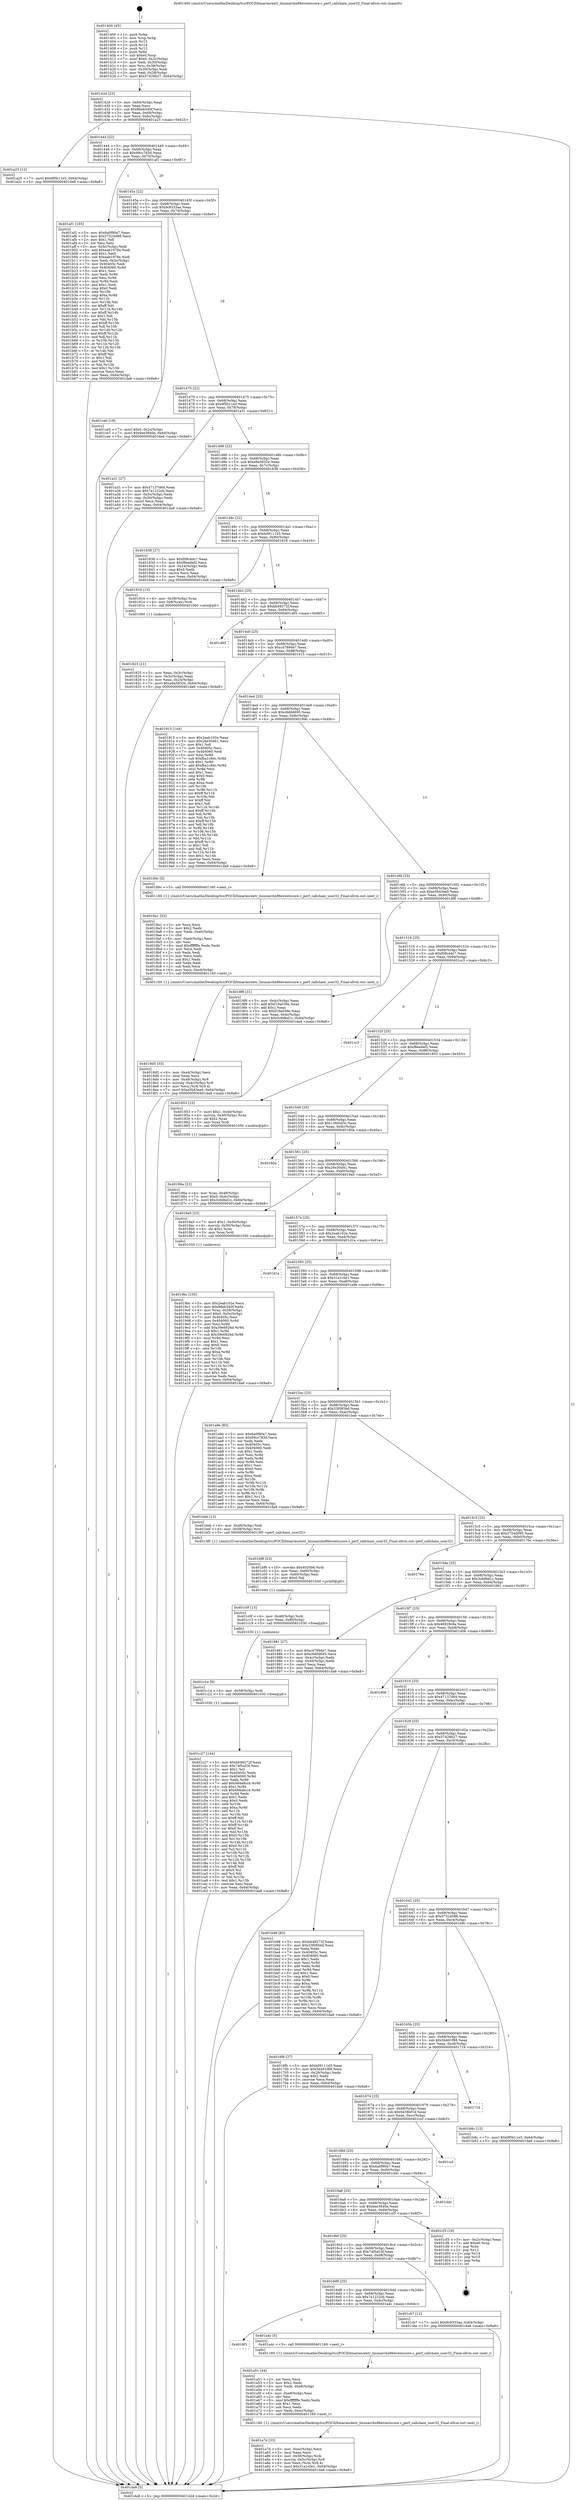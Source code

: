digraph "0x401400" {
  label = "0x401400 (/mnt/c/Users/mathe/Desktop/tcc/POCII/binaries/extr_linuxarchx86eventscore.c_perf_callchain_user32_Final-ollvm.out::main(0))"
  labelloc = "t"
  node[shape=record]

  Entry [label="",width=0.3,height=0.3,shape=circle,fillcolor=black,style=filled]
  "0x40142d" [label="{
     0x40142d [23]\l
     | [instrs]\l
     &nbsp;&nbsp;0x40142d \<+3\>: mov -0x64(%rbp),%eax\l
     &nbsp;&nbsp;0x401430 \<+2\>: mov %eax,%ecx\l
     &nbsp;&nbsp;0x401432 \<+6\>: sub $0x86eb540f,%ecx\l
     &nbsp;&nbsp;0x401438 \<+3\>: mov %eax,-0x68(%rbp)\l
     &nbsp;&nbsp;0x40143b \<+3\>: mov %ecx,-0x6c(%rbp)\l
     &nbsp;&nbsp;0x40143e \<+6\>: je 0000000000401a25 \<main+0x625\>\l
  }"]
  "0x401a25" [label="{
     0x401a25 [12]\l
     | [instrs]\l
     &nbsp;&nbsp;0x401a25 \<+7\>: movl $0x9f5b11e3,-0x64(%rbp)\l
     &nbsp;&nbsp;0x401a2c \<+5\>: jmp 0000000000401da8 \<main+0x9a8\>\l
  }"]
  "0x401444" [label="{
     0x401444 [22]\l
     | [instrs]\l
     &nbsp;&nbsp;0x401444 \<+5\>: jmp 0000000000401449 \<main+0x49\>\l
     &nbsp;&nbsp;0x401449 \<+3\>: mov -0x68(%rbp),%eax\l
     &nbsp;&nbsp;0x40144c \<+5\>: sub $0x99cc783d,%eax\l
     &nbsp;&nbsp;0x401451 \<+3\>: mov %eax,-0x70(%rbp)\l
     &nbsp;&nbsp;0x401454 \<+6\>: je 0000000000401af1 \<main+0x6f1\>\l
  }"]
  Exit [label="",width=0.3,height=0.3,shape=circle,fillcolor=black,style=filled,peripheries=2]
  "0x401af1" [label="{
     0x401af1 [155]\l
     | [instrs]\l
     &nbsp;&nbsp;0x401af1 \<+5\>: mov $0x6a0f90a7,%eax\l
     &nbsp;&nbsp;0x401af6 \<+5\>: mov $0x57524088,%ecx\l
     &nbsp;&nbsp;0x401afb \<+2\>: mov $0x1,%dl\l
     &nbsp;&nbsp;0x401afd \<+2\>: xor %esi,%esi\l
     &nbsp;&nbsp;0x401aff \<+3\>: mov -0x5c(%rbp),%edi\l
     &nbsp;&nbsp;0x401b02 \<+6\>: add $0xeab1978e,%edi\l
     &nbsp;&nbsp;0x401b08 \<+3\>: add $0x1,%edi\l
     &nbsp;&nbsp;0x401b0b \<+6\>: sub $0xeab1978e,%edi\l
     &nbsp;&nbsp;0x401b11 \<+3\>: mov %edi,-0x5c(%rbp)\l
     &nbsp;&nbsp;0x401b14 \<+7\>: mov 0x40405c,%edi\l
     &nbsp;&nbsp;0x401b1b \<+8\>: mov 0x404060,%r8d\l
     &nbsp;&nbsp;0x401b23 \<+3\>: sub $0x1,%esi\l
     &nbsp;&nbsp;0x401b26 \<+3\>: mov %edi,%r9d\l
     &nbsp;&nbsp;0x401b29 \<+3\>: add %esi,%r9d\l
     &nbsp;&nbsp;0x401b2c \<+4\>: imul %r9d,%edi\l
     &nbsp;&nbsp;0x401b30 \<+3\>: and $0x1,%edi\l
     &nbsp;&nbsp;0x401b33 \<+3\>: cmp $0x0,%edi\l
     &nbsp;&nbsp;0x401b36 \<+4\>: sete %r10b\l
     &nbsp;&nbsp;0x401b3a \<+4\>: cmp $0xa,%r8d\l
     &nbsp;&nbsp;0x401b3e \<+4\>: setl %r11b\l
     &nbsp;&nbsp;0x401b42 \<+3\>: mov %r10b,%bl\l
     &nbsp;&nbsp;0x401b45 \<+3\>: xor $0xff,%bl\l
     &nbsp;&nbsp;0x401b48 \<+3\>: mov %r11b,%r14b\l
     &nbsp;&nbsp;0x401b4b \<+4\>: xor $0xff,%r14b\l
     &nbsp;&nbsp;0x401b4f \<+3\>: xor $0x1,%dl\l
     &nbsp;&nbsp;0x401b52 \<+3\>: mov %bl,%r15b\l
     &nbsp;&nbsp;0x401b55 \<+4\>: and $0xff,%r15b\l
     &nbsp;&nbsp;0x401b59 \<+3\>: and %dl,%r10b\l
     &nbsp;&nbsp;0x401b5c \<+3\>: mov %r14b,%r12b\l
     &nbsp;&nbsp;0x401b5f \<+4\>: and $0xff,%r12b\l
     &nbsp;&nbsp;0x401b63 \<+3\>: and %dl,%r11b\l
     &nbsp;&nbsp;0x401b66 \<+3\>: or %r10b,%r15b\l
     &nbsp;&nbsp;0x401b69 \<+3\>: or %r11b,%r12b\l
     &nbsp;&nbsp;0x401b6c \<+3\>: xor %r12b,%r15b\l
     &nbsp;&nbsp;0x401b6f \<+3\>: or %r14b,%bl\l
     &nbsp;&nbsp;0x401b72 \<+3\>: xor $0xff,%bl\l
     &nbsp;&nbsp;0x401b75 \<+3\>: or $0x1,%dl\l
     &nbsp;&nbsp;0x401b78 \<+2\>: and %dl,%bl\l
     &nbsp;&nbsp;0x401b7a \<+3\>: or %bl,%r15b\l
     &nbsp;&nbsp;0x401b7d \<+4\>: test $0x1,%r15b\l
     &nbsp;&nbsp;0x401b81 \<+3\>: cmovne %ecx,%eax\l
     &nbsp;&nbsp;0x401b84 \<+3\>: mov %eax,-0x64(%rbp)\l
     &nbsp;&nbsp;0x401b87 \<+5\>: jmp 0000000000401da8 \<main+0x9a8\>\l
  }"]
  "0x40145a" [label="{
     0x40145a [22]\l
     | [instrs]\l
     &nbsp;&nbsp;0x40145a \<+5\>: jmp 000000000040145f \<main+0x5f\>\l
     &nbsp;&nbsp;0x40145f \<+3\>: mov -0x68(%rbp),%eax\l
     &nbsp;&nbsp;0x401462 \<+5\>: sub $0x9c9333aa,%eax\l
     &nbsp;&nbsp;0x401467 \<+3\>: mov %eax,-0x74(%rbp)\l
     &nbsp;&nbsp;0x40146a \<+6\>: je 0000000000401ce0 \<main+0x8e0\>\l
  }"]
  "0x401c27" [label="{
     0x401c27 [144]\l
     | [instrs]\l
     &nbsp;&nbsp;0x401c27 \<+5\>: mov $0xbb49272f,%eax\l
     &nbsp;&nbsp;0x401c2c \<+5\>: mov $0x74f5a53f,%esi\l
     &nbsp;&nbsp;0x401c31 \<+2\>: mov $0x1,%cl\l
     &nbsp;&nbsp;0x401c33 \<+7\>: mov 0x40405c,%edx\l
     &nbsp;&nbsp;0x401c3a \<+8\>: mov 0x404060,%r8d\l
     &nbsp;&nbsp;0x401c42 \<+3\>: mov %edx,%r9d\l
     &nbsp;&nbsp;0x401c45 \<+7\>: add $0x484a8cc4,%r9d\l
     &nbsp;&nbsp;0x401c4c \<+4\>: sub $0x1,%r9d\l
     &nbsp;&nbsp;0x401c50 \<+7\>: sub $0x484a8cc4,%r9d\l
     &nbsp;&nbsp;0x401c57 \<+4\>: imul %r9d,%edx\l
     &nbsp;&nbsp;0x401c5b \<+3\>: and $0x1,%edx\l
     &nbsp;&nbsp;0x401c5e \<+3\>: cmp $0x0,%edx\l
     &nbsp;&nbsp;0x401c61 \<+4\>: sete %r10b\l
     &nbsp;&nbsp;0x401c65 \<+4\>: cmp $0xa,%r8d\l
     &nbsp;&nbsp;0x401c69 \<+4\>: setl %r11b\l
     &nbsp;&nbsp;0x401c6d \<+3\>: mov %r10b,%bl\l
     &nbsp;&nbsp;0x401c70 \<+3\>: xor $0xff,%bl\l
     &nbsp;&nbsp;0x401c73 \<+3\>: mov %r11b,%r14b\l
     &nbsp;&nbsp;0x401c76 \<+4\>: xor $0xff,%r14b\l
     &nbsp;&nbsp;0x401c7a \<+3\>: xor $0x0,%cl\l
     &nbsp;&nbsp;0x401c7d \<+3\>: mov %bl,%r15b\l
     &nbsp;&nbsp;0x401c80 \<+4\>: and $0x0,%r15b\l
     &nbsp;&nbsp;0x401c84 \<+3\>: and %cl,%r10b\l
     &nbsp;&nbsp;0x401c87 \<+3\>: mov %r14b,%r12b\l
     &nbsp;&nbsp;0x401c8a \<+4\>: and $0x0,%r12b\l
     &nbsp;&nbsp;0x401c8e \<+3\>: and %cl,%r11b\l
     &nbsp;&nbsp;0x401c91 \<+3\>: or %r10b,%r15b\l
     &nbsp;&nbsp;0x401c94 \<+3\>: or %r11b,%r12b\l
     &nbsp;&nbsp;0x401c97 \<+3\>: xor %r12b,%r15b\l
     &nbsp;&nbsp;0x401c9a \<+3\>: or %r14b,%bl\l
     &nbsp;&nbsp;0x401c9d \<+3\>: xor $0xff,%bl\l
     &nbsp;&nbsp;0x401ca0 \<+3\>: or $0x0,%cl\l
     &nbsp;&nbsp;0x401ca3 \<+2\>: and %cl,%bl\l
     &nbsp;&nbsp;0x401ca5 \<+3\>: or %bl,%r15b\l
     &nbsp;&nbsp;0x401ca8 \<+4\>: test $0x1,%r15b\l
     &nbsp;&nbsp;0x401cac \<+3\>: cmovne %esi,%eax\l
     &nbsp;&nbsp;0x401caf \<+3\>: mov %eax,-0x64(%rbp)\l
     &nbsp;&nbsp;0x401cb2 \<+5\>: jmp 0000000000401da8 \<main+0x9a8\>\l
  }"]
  "0x401ce0" [label="{
     0x401ce0 [19]\l
     | [instrs]\l
     &nbsp;&nbsp;0x401ce0 \<+7\>: movl $0x0,-0x2c(%rbp)\l
     &nbsp;&nbsp;0x401ce7 \<+7\>: movl $0x6ee3840e,-0x64(%rbp)\l
     &nbsp;&nbsp;0x401cee \<+5\>: jmp 0000000000401da8 \<main+0x9a8\>\l
  }"]
  "0x401470" [label="{
     0x401470 [22]\l
     | [instrs]\l
     &nbsp;&nbsp;0x401470 \<+5\>: jmp 0000000000401475 \<main+0x75\>\l
     &nbsp;&nbsp;0x401475 \<+3\>: mov -0x68(%rbp),%eax\l
     &nbsp;&nbsp;0x401478 \<+5\>: sub $0x9f5b11e3,%eax\l
     &nbsp;&nbsp;0x40147d \<+3\>: mov %eax,-0x78(%rbp)\l
     &nbsp;&nbsp;0x401480 \<+6\>: je 0000000000401a31 \<main+0x631\>\l
  }"]
  "0x401c1e" [label="{
     0x401c1e [9]\l
     | [instrs]\l
     &nbsp;&nbsp;0x401c1e \<+4\>: mov -0x58(%rbp),%rdi\l
     &nbsp;&nbsp;0x401c22 \<+5\>: call 0000000000401030 \<free@plt\>\l
     | [calls]\l
     &nbsp;&nbsp;0x401030 \{1\} (unknown)\l
  }"]
  "0x401a31" [label="{
     0x401a31 [27]\l
     | [instrs]\l
     &nbsp;&nbsp;0x401a31 \<+5\>: mov $0x47137d64,%eax\l
     &nbsp;&nbsp;0x401a36 \<+5\>: mov $0x7a1222cb,%ecx\l
     &nbsp;&nbsp;0x401a3b \<+3\>: mov -0x5c(%rbp),%edx\l
     &nbsp;&nbsp;0x401a3e \<+3\>: cmp -0x50(%rbp),%edx\l
     &nbsp;&nbsp;0x401a41 \<+3\>: cmovl %ecx,%eax\l
     &nbsp;&nbsp;0x401a44 \<+3\>: mov %eax,-0x64(%rbp)\l
     &nbsp;&nbsp;0x401a47 \<+5\>: jmp 0000000000401da8 \<main+0x9a8\>\l
  }"]
  "0x401486" [label="{
     0x401486 [22]\l
     | [instrs]\l
     &nbsp;&nbsp;0x401486 \<+5\>: jmp 000000000040148b \<main+0x8b\>\l
     &nbsp;&nbsp;0x40148b \<+3\>: mov -0x68(%rbp),%eax\l
     &nbsp;&nbsp;0x40148e \<+5\>: sub $0xa9a5832e,%eax\l
     &nbsp;&nbsp;0x401493 \<+3\>: mov %eax,-0x7c(%rbp)\l
     &nbsp;&nbsp;0x401496 \<+6\>: je 0000000000401838 \<main+0x438\>\l
  }"]
  "0x401c0f" [label="{
     0x401c0f [15]\l
     | [instrs]\l
     &nbsp;&nbsp;0x401c0f \<+4\>: mov -0x48(%rbp),%rdi\l
     &nbsp;&nbsp;0x401c13 \<+6\>: mov %eax,-0xf0(%rbp)\l
     &nbsp;&nbsp;0x401c19 \<+5\>: call 0000000000401030 \<free@plt\>\l
     | [calls]\l
     &nbsp;&nbsp;0x401030 \{1\} (unknown)\l
  }"]
  "0x401838" [label="{
     0x401838 [27]\l
     | [instrs]\l
     &nbsp;&nbsp;0x401838 \<+5\>: mov $0xf09c4dc7,%eax\l
     &nbsp;&nbsp;0x40183d \<+5\>: mov $0xf8eedef2,%ecx\l
     &nbsp;&nbsp;0x401842 \<+3\>: mov -0x24(%rbp),%edx\l
     &nbsp;&nbsp;0x401845 \<+3\>: cmp $0x0,%edx\l
     &nbsp;&nbsp;0x401848 \<+3\>: cmove %ecx,%eax\l
     &nbsp;&nbsp;0x40184b \<+3\>: mov %eax,-0x64(%rbp)\l
     &nbsp;&nbsp;0x40184e \<+5\>: jmp 0000000000401da8 \<main+0x9a8\>\l
  }"]
  "0x40149c" [label="{
     0x40149c [22]\l
     | [instrs]\l
     &nbsp;&nbsp;0x40149c \<+5\>: jmp 00000000004014a1 \<main+0xa1\>\l
     &nbsp;&nbsp;0x4014a1 \<+3\>: mov -0x68(%rbp),%eax\l
     &nbsp;&nbsp;0x4014a4 \<+5\>: sub $0xb09111d3,%eax\l
     &nbsp;&nbsp;0x4014a9 \<+3\>: mov %eax,-0x80(%rbp)\l
     &nbsp;&nbsp;0x4014ac \<+6\>: je 0000000000401816 \<main+0x416\>\l
  }"]
  "0x401bf8" [label="{
     0x401bf8 [23]\l
     | [instrs]\l
     &nbsp;&nbsp;0x401bf8 \<+10\>: movabs $0x4020b6,%rdi\l
     &nbsp;&nbsp;0x401c02 \<+3\>: mov %eax,-0x60(%rbp)\l
     &nbsp;&nbsp;0x401c05 \<+3\>: mov -0x60(%rbp),%esi\l
     &nbsp;&nbsp;0x401c08 \<+2\>: mov $0x0,%al\l
     &nbsp;&nbsp;0x401c0a \<+5\>: call 0000000000401040 \<printf@plt\>\l
     | [calls]\l
     &nbsp;&nbsp;0x401040 \{1\} (unknown)\l
  }"]
  "0x401816" [label="{
     0x401816 [13]\l
     | [instrs]\l
     &nbsp;&nbsp;0x401816 \<+4\>: mov -0x38(%rbp),%rax\l
     &nbsp;&nbsp;0x40181a \<+4\>: mov 0x8(%rax),%rdi\l
     &nbsp;&nbsp;0x40181e \<+5\>: call 0000000000401060 \<atoi@plt\>\l
     | [calls]\l
     &nbsp;&nbsp;0x401060 \{1\} (unknown)\l
  }"]
  "0x4014b2" [label="{
     0x4014b2 [25]\l
     | [instrs]\l
     &nbsp;&nbsp;0x4014b2 \<+5\>: jmp 00000000004014b7 \<main+0xb7\>\l
     &nbsp;&nbsp;0x4014b7 \<+3\>: mov -0x68(%rbp),%eax\l
     &nbsp;&nbsp;0x4014ba \<+5\>: sub $0xbb49272f,%eax\l
     &nbsp;&nbsp;0x4014bf \<+6\>: mov %eax,-0x84(%rbp)\l
     &nbsp;&nbsp;0x4014c5 \<+6\>: je 0000000000401d65 \<main+0x965\>\l
  }"]
  "0x401a7d" [label="{
     0x401a7d [33]\l
     | [instrs]\l
     &nbsp;&nbsp;0x401a7d \<+6\>: mov -0xec(%rbp),%ecx\l
     &nbsp;&nbsp;0x401a83 \<+3\>: imul %eax,%ecx\l
     &nbsp;&nbsp;0x401a86 \<+4\>: mov -0x58(%rbp),%rdi\l
     &nbsp;&nbsp;0x401a8a \<+4\>: movslq -0x5c(%rbp),%r8\l
     &nbsp;&nbsp;0x401a8e \<+4\>: mov %ecx,(%rdi,%r8,4)\l
     &nbsp;&nbsp;0x401a92 \<+7\>: movl $0x31a1c0e1,-0x64(%rbp)\l
     &nbsp;&nbsp;0x401a99 \<+5\>: jmp 0000000000401da8 \<main+0x9a8\>\l
  }"]
  "0x401d65" [label="{
     0x401d65\l
  }", style=dashed]
  "0x4014cb" [label="{
     0x4014cb [25]\l
     | [instrs]\l
     &nbsp;&nbsp;0x4014cb \<+5\>: jmp 00000000004014d0 \<main+0xd0\>\l
     &nbsp;&nbsp;0x4014d0 \<+3\>: mov -0x68(%rbp),%eax\l
     &nbsp;&nbsp;0x4014d3 \<+5\>: sub $0xc4789de7,%eax\l
     &nbsp;&nbsp;0x4014d8 \<+6\>: mov %eax,-0x88(%rbp)\l
     &nbsp;&nbsp;0x4014de \<+6\>: je 0000000000401915 \<main+0x515\>\l
  }"]
  "0x401a51" [label="{
     0x401a51 [44]\l
     | [instrs]\l
     &nbsp;&nbsp;0x401a51 \<+2\>: xor %ecx,%ecx\l
     &nbsp;&nbsp;0x401a53 \<+5\>: mov $0x2,%edx\l
     &nbsp;&nbsp;0x401a58 \<+6\>: mov %edx,-0xe8(%rbp)\l
     &nbsp;&nbsp;0x401a5e \<+1\>: cltd\l
     &nbsp;&nbsp;0x401a5f \<+6\>: mov -0xe8(%rbp),%esi\l
     &nbsp;&nbsp;0x401a65 \<+2\>: idiv %esi\l
     &nbsp;&nbsp;0x401a67 \<+6\>: imul $0xfffffffe,%edx,%edx\l
     &nbsp;&nbsp;0x401a6d \<+3\>: sub $0x1,%ecx\l
     &nbsp;&nbsp;0x401a70 \<+2\>: sub %ecx,%edx\l
     &nbsp;&nbsp;0x401a72 \<+6\>: mov %edx,-0xec(%rbp)\l
     &nbsp;&nbsp;0x401a78 \<+5\>: call 0000000000401160 \<next_i\>\l
     | [calls]\l
     &nbsp;&nbsp;0x401160 \{1\} (/mnt/c/Users/mathe/Desktop/tcc/POCII/binaries/extr_linuxarchx86eventscore.c_perf_callchain_user32_Final-ollvm.out::next_i)\l
  }"]
  "0x401915" [label="{
     0x401915 [144]\l
     | [instrs]\l
     &nbsp;&nbsp;0x401915 \<+5\>: mov $0x2eab102e,%eax\l
     &nbsp;&nbsp;0x40191a \<+5\>: mov $0x26e30d41,%ecx\l
     &nbsp;&nbsp;0x40191f \<+2\>: mov $0x1,%dl\l
     &nbsp;&nbsp;0x401921 \<+7\>: mov 0x40405c,%esi\l
     &nbsp;&nbsp;0x401928 \<+7\>: mov 0x404060,%edi\l
     &nbsp;&nbsp;0x40192f \<+3\>: mov %esi,%r8d\l
     &nbsp;&nbsp;0x401932 \<+7\>: sub $0xfba1c8dc,%r8d\l
     &nbsp;&nbsp;0x401939 \<+4\>: sub $0x1,%r8d\l
     &nbsp;&nbsp;0x40193d \<+7\>: add $0xfba1c8dc,%r8d\l
     &nbsp;&nbsp;0x401944 \<+4\>: imul %r8d,%esi\l
     &nbsp;&nbsp;0x401948 \<+3\>: and $0x1,%esi\l
     &nbsp;&nbsp;0x40194b \<+3\>: cmp $0x0,%esi\l
     &nbsp;&nbsp;0x40194e \<+4\>: sete %r9b\l
     &nbsp;&nbsp;0x401952 \<+3\>: cmp $0xa,%edi\l
     &nbsp;&nbsp;0x401955 \<+4\>: setl %r10b\l
     &nbsp;&nbsp;0x401959 \<+3\>: mov %r9b,%r11b\l
     &nbsp;&nbsp;0x40195c \<+4\>: xor $0xff,%r11b\l
     &nbsp;&nbsp;0x401960 \<+3\>: mov %r10b,%bl\l
     &nbsp;&nbsp;0x401963 \<+3\>: xor $0xff,%bl\l
     &nbsp;&nbsp;0x401966 \<+3\>: xor $0x1,%dl\l
     &nbsp;&nbsp;0x401969 \<+3\>: mov %r11b,%r14b\l
     &nbsp;&nbsp;0x40196c \<+4\>: and $0xff,%r14b\l
     &nbsp;&nbsp;0x401970 \<+3\>: and %dl,%r9b\l
     &nbsp;&nbsp;0x401973 \<+3\>: mov %bl,%r15b\l
     &nbsp;&nbsp;0x401976 \<+4\>: and $0xff,%r15b\l
     &nbsp;&nbsp;0x40197a \<+3\>: and %dl,%r10b\l
     &nbsp;&nbsp;0x40197d \<+3\>: or %r9b,%r14b\l
     &nbsp;&nbsp;0x401980 \<+3\>: or %r10b,%r15b\l
     &nbsp;&nbsp;0x401983 \<+3\>: xor %r15b,%r14b\l
     &nbsp;&nbsp;0x401986 \<+3\>: or %bl,%r11b\l
     &nbsp;&nbsp;0x401989 \<+4\>: xor $0xff,%r11b\l
     &nbsp;&nbsp;0x40198d \<+3\>: or $0x1,%dl\l
     &nbsp;&nbsp;0x401990 \<+3\>: and %dl,%r11b\l
     &nbsp;&nbsp;0x401993 \<+3\>: or %r11b,%r14b\l
     &nbsp;&nbsp;0x401996 \<+4\>: test $0x1,%r14b\l
     &nbsp;&nbsp;0x40199a \<+3\>: cmovne %ecx,%eax\l
     &nbsp;&nbsp;0x40199d \<+3\>: mov %eax,-0x64(%rbp)\l
     &nbsp;&nbsp;0x4019a0 \<+5\>: jmp 0000000000401da8 \<main+0x9a8\>\l
  }"]
  "0x4014e4" [label="{
     0x4014e4 [25]\l
     | [instrs]\l
     &nbsp;&nbsp;0x4014e4 \<+5\>: jmp 00000000004014e9 \<main+0xe9\>\l
     &nbsp;&nbsp;0x4014e9 \<+3\>: mov -0x68(%rbp),%eax\l
     &nbsp;&nbsp;0x4014ec \<+5\>: sub $0xc6d0d695,%eax\l
     &nbsp;&nbsp;0x4014f1 \<+6\>: mov %eax,-0x8c(%rbp)\l
     &nbsp;&nbsp;0x4014f7 \<+6\>: je 000000000040189c \<main+0x49c\>\l
  }"]
  "0x4016f1" [label="{
     0x4016f1\l
  }", style=dashed]
  "0x40189c" [label="{
     0x40189c [5]\l
     | [instrs]\l
     &nbsp;&nbsp;0x40189c \<+5\>: call 0000000000401160 \<next_i\>\l
     | [calls]\l
     &nbsp;&nbsp;0x401160 \{1\} (/mnt/c/Users/mathe/Desktop/tcc/POCII/binaries/extr_linuxarchx86eventscore.c_perf_callchain_user32_Final-ollvm.out::next_i)\l
  }"]
  "0x4014fd" [label="{
     0x4014fd [25]\l
     | [instrs]\l
     &nbsp;&nbsp;0x4014fd \<+5\>: jmp 0000000000401502 \<main+0x102\>\l
     &nbsp;&nbsp;0x401502 \<+3\>: mov -0x68(%rbp),%eax\l
     &nbsp;&nbsp;0x401505 \<+5\>: sub $0xe5b43ea9,%eax\l
     &nbsp;&nbsp;0x40150a \<+6\>: mov %eax,-0x90(%rbp)\l
     &nbsp;&nbsp;0x401510 \<+6\>: je 00000000004018f6 \<main+0x4f6\>\l
  }"]
  "0x401a4c" [label="{
     0x401a4c [5]\l
     | [instrs]\l
     &nbsp;&nbsp;0x401a4c \<+5\>: call 0000000000401160 \<next_i\>\l
     | [calls]\l
     &nbsp;&nbsp;0x401160 \{1\} (/mnt/c/Users/mathe/Desktop/tcc/POCII/binaries/extr_linuxarchx86eventscore.c_perf_callchain_user32_Final-ollvm.out::next_i)\l
  }"]
  "0x4018f6" [label="{
     0x4018f6 [31]\l
     | [instrs]\l
     &nbsp;&nbsp;0x4018f6 \<+3\>: mov -0x4c(%rbp),%eax\l
     &nbsp;&nbsp;0x4018f9 \<+5\>: add $0xf19a039e,%eax\l
     &nbsp;&nbsp;0x4018fe \<+3\>: add $0x1,%eax\l
     &nbsp;&nbsp;0x401901 \<+5\>: sub $0xf19a039e,%eax\l
     &nbsp;&nbsp;0x401906 \<+3\>: mov %eax,-0x4c(%rbp)\l
     &nbsp;&nbsp;0x401909 \<+7\>: movl $0x3c6dbd1c,-0x64(%rbp)\l
     &nbsp;&nbsp;0x401910 \<+5\>: jmp 0000000000401da8 \<main+0x9a8\>\l
  }"]
  "0x401516" [label="{
     0x401516 [25]\l
     | [instrs]\l
     &nbsp;&nbsp;0x401516 \<+5\>: jmp 000000000040151b \<main+0x11b\>\l
     &nbsp;&nbsp;0x40151b \<+3\>: mov -0x68(%rbp),%eax\l
     &nbsp;&nbsp;0x40151e \<+5\>: sub $0xf09c4dc7,%eax\l
     &nbsp;&nbsp;0x401523 \<+6\>: mov %eax,-0x94(%rbp)\l
     &nbsp;&nbsp;0x401529 \<+6\>: je 0000000000401cc3 \<main+0x8c3\>\l
  }"]
  "0x4016d8" [label="{
     0x4016d8 [25]\l
     | [instrs]\l
     &nbsp;&nbsp;0x4016d8 \<+5\>: jmp 00000000004016dd \<main+0x2dd\>\l
     &nbsp;&nbsp;0x4016dd \<+3\>: mov -0x68(%rbp),%eax\l
     &nbsp;&nbsp;0x4016e0 \<+5\>: sub $0x7a1222cb,%eax\l
     &nbsp;&nbsp;0x4016e5 \<+6\>: mov %eax,-0xdc(%rbp)\l
     &nbsp;&nbsp;0x4016eb \<+6\>: je 0000000000401a4c \<main+0x64c\>\l
  }"]
  "0x401cc3" [label="{
     0x401cc3\l
  }", style=dashed]
  "0x40152f" [label="{
     0x40152f [25]\l
     | [instrs]\l
     &nbsp;&nbsp;0x40152f \<+5\>: jmp 0000000000401534 \<main+0x134\>\l
     &nbsp;&nbsp;0x401534 \<+3\>: mov -0x68(%rbp),%eax\l
     &nbsp;&nbsp;0x401537 \<+5\>: sub $0xf8eedef2,%eax\l
     &nbsp;&nbsp;0x40153c \<+6\>: mov %eax,-0x98(%rbp)\l
     &nbsp;&nbsp;0x401542 \<+6\>: je 0000000000401853 \<main+0x453\>\l
  }"]
  "0x401cb7" [label="{
     0x401cb7 [12]\l
     | [instrs]\l
     &nbsp;&nbsp;0x401cb7 \<+7\>: movl $0x9c9333aa,-0x64(%rbp)\l
     &nbsp;&nbsp;0x401cbe \<+5\>: jmp 0000000000401da8 \<main+0x9a8\>\l
  }"]
  "0x401853" [label="{
     0x401853 [23]\l
     | [instrs]\l
     &nbsp;&nbsp;0x401853 \<+7\>: movl $0x1,-0x40(%rbp)\l
     &nbsp;&nbsp;0x40185a \<+4\>: movslq -0x40(%rbp),%rax\l
     &nbsp;&nbsp;0x40185e \<+4\>: shl $0x2,%rax\l
     &nbsp;&nbsp;0x401862 \<+3\>: mov %rax,%rdi\l
     &nbsp;&nbsp;0x401865 \<+5\>: call 0000000000401050 \<malloc@plt\>\l
     | [calls]\l
     &nbsp;&nbsp;0x401050 \{1\} (unknown)\l
  }"]
  "0x401548" [label="{
     0x401548 [25]\l
     | [instrs]\l
     &nbsp;&nbsp;0x401548 \<+5\>: jmp 000000000040154d \<main+0x14d\>\l
     &nbsp;&nbsp;0x40154d \<+3\>: mov -0x68(%rbp),%eax\l
     &nbsp;&nbsp;0x401550 \<+5\>: sub $0x1360cd3c,%eax\l
     &nbsp;&nbsp;0x401555 \<+6\>: mov %eax,-0x9c(%rbp)\l
     &nbsp;&nbsp;0x40155b \<+6\>: je 000000000040180a \<main+0x40a\>\l
  }"]
  "0x4016bf" [label="{
     0x4016bf [25]\l
     | [instrs]\l
     &nbsp;&nbsp;0x4016bf \<+5\>: jmp 00000000004016c4 \<main+0x2c4\>\l
     &nbsp;&nbsp;0x4016c4 \<+3\>: mov -0x68(%rbp),%eax\l
     &nbsp;&nbsp;0x4016c7 \<+5\>: sub $0x74f5a53f,%eax\l
     &nbsp;&nbsp;0x4016cc \<+6\>: mov %eax,-0xd8(%rbp)\l
     &nbsp;&nbsp;0x4016d2 \<+6\>: je 0000000000401cb7 \<main+0x8b7\>\l
  }"]
  "0x40180a" [label="{
     0x40180a\l
  }", style=dashed]
  "0x401561" [label="{
     0x401561 [25]\l
     | [instrs]\l
     &nbsp;&nbsp;0x401561 \<+5\>: jmp 0000000000401566 \<main+0x166\>\l
     &nbsp;&nbsp;0x401566 \<+3\>: mov -0x68(%rbp),%eax\l
     &nbsp;&nbsp;0x401569 \<+5\>: sub $0x26e30d41,%eax\l
     &nbsp;&nbsp;0x40156e \<+6\>: mov %eax,-0xa0(%rbp)\l
     &nbsp;&nbsp;0x401574 \<+6\>: je 00000000004019a5 \<main+0x5a5\>\l
  }"]
  "0x401cf3" [label="{
     0x401cf3 [19]\l
     | [instrs]\l
     &nbsp;&nbsp;0x401cf3 \<+3\>: mov -0x2c(%rbp),%eax\l
     &nbsp;&nbsp;0x401cf6 \<+7\>: add $0xe0,%rsp\l
     &nbsp;&nbsp;0x401cfd \<+1\>: pop %rbx\l
     &nbsp;&nbsp;0x401cfe \<+2\>: pop %r12\l
     &nbsp;&nbsp;0x401d00 \<+2\>: pop %r14\l
     &nbsp;&nbsp;0x401d02 \<+2\>: pop %r15\l
     &nbsp;&nbsp;0x401d04 \<+1\>: pop %rbp\l
     &nbsp;&nbsp;0x401d05 \<+1\>: ret\l
  }"]
  "0x4019a5" [label="{
     0x4019a5 [23]\l
     | [instrs]\l
     &nbsp;&nbsp;0x4019a5 \<+7\>: movl $0x1,-0x50(%rbp)\l
     &nbsp;&nbsp;0x4019ac \<+4\>: movslq -0x50(%rbp),%rax\l
     &nbsp;&nbsp;0x4019b0 \<+4\>: shl $0x2,%rax\l
     &nbsp;&nbsp;0x4019b4 \<+3\>: mov %rax,%rdi\l
     &nbsp;&nbsp;0x4019b7 \<+5\>: call 0000000000401050 \<malloc@plt\>\l
     | [calls]\l
     &nbsp;&nbsp;0x401050 \{1\} (unknown)\l
  }"]
  "0x40157a" [label="{
     0x40157a [25]\l
     | [instrs]\l
     &nbsp;&nbsp;0x40157a \<+5\>: jmp 000000000040157f \<main+0x17f\>\l
     &nbsp;&nbsp;0x40157f \<+3\>: mov -0x68(%rbp),%eax\l
     &nbsp;&nbsp;0x401582 \<+5\>: sub $0x2eab102e,%eax\l
     &nbsp;&nbsp;0x401587 \<+6\>: mov %eax,-0xa4(%rbp)\l
     &nbsp;&nbsp;0x40158d \<+6\>: je 0000000000401d1e \<main+0x91e\>\l
  }"]
  "0x4016a6" [label="{
     0x4016a6 [25]\l
     | [instrs]\l
     &nbsp;&nbsp;0x4016a6 \<+5\>: jmp 00000000004016ab \<main+0x2ab\>\l
     &nbsp;&nbsp;0x4016ab \<+3\>: mov -0x68(%rbp),%eax\l
     &nbsp;&nbsp;0x4016ae \<+5\>: sub $0x6ee3840e,%eax\l
     &nbsp;&nbsp;0x4016b3 \<+6\>: mov %eax,-0xd4(%rbp)\l
     &nbsp;&nbsp;0x4016b9 \<+6\>: je 0000000000401cf3 \<main+0x8f3\>\l
  }"]
  "0x401d1e" [label="{
     0x401d1e\l
  }", style=dashed]
  "0x401593" [label="{
     0x401593 [25]\l
     | [instrs]\l
     &nbsp;&nbsp;0x401593 \<+5\>: jmp 0000000000401598 \<main+0x198\>\l
     &nbsp;&nbsp;0x401598 \<+3\>: mov -0x68(%rbp),%eax\l
     &nbsp;&nbsp;0x40159b \<+5\>: sub $0x31a1c0e1,%eax\l
     &nbsp;&nbsp;0x4015a0 \<+6\>: mov %eax,-0xa8(%rbp)\l
     &nbsp;&nbsp;0x4015a6 \<+6\>: je 0000000000401a9e \<main+0x69e\>\l
  }"]
  "0x401d4c" [label="{
     0x401d4c\l
  }", style=dashed]
  "0x401a9e" [label="{
     0x401a9e [83]\l
     | [instrs]\l
     &nbsp;&nbsp;0x401a9e \<+5\>: mov $0x6a0f90a7,%eax\l
     &nbsp;&nbsp;0x401aa3 \<+5\>: mov $0x99cc783d,%ecx\l
     &nbsp;&nbsp;0x401aa8 \<+2\>: xor %edx,%edx\l
     &nbsp;&nbsp;0x401aaa \<+7\>: mov 0x40405c,%esi\l
     &nbsp;&nbsp;0x401ab1 \<+7\>: mov 0x404060,%edi\l
     &nbsp;&nbsp;0x401ab8 \<+3\>: sub $0x1,%edx\l
     &nbsp;&nbsp;0x401abb \<+3\>: mov %esi,%r8d\l
     &nbsp;&nbsp;0x401abe \<+3\>: add %edx,%r8d\l
     &nbsp;&nbsp;0x401ac1 \<+4\>: imul %r8d,%esi\l
     &nbsp;&nbsp;0x401ac5 \<+3\>: and $0x1,%esi\l
     &nbsp;&nbsp;0x401ac8 \<+3\>: cmp $0x0,%esi\l
     &nbsp;&nbsp;0x401acb \<+4\>: sete %r9b\l
     &nbsp;&nbsp;0x401acf \<+3\>: cmp $0xa,%edi\l
     &nbsp;&nbsp;0x401ad2 \<+4\>: setl %r10b\l
     &nbsp;&nbsp;0x401ad6 \<+3\>: mov %r9b,%r11b\l
     &nbsp;&nbsp;0x401ad9 \<+3\>: and %r10b,%r11b\l
     &nbsp;&nbsp;0x401adc \<+3\>: xor %r10b,%r9b\l
     &nbsp;&nbsp;0x401adf \<+3\>: or %r9b,%r11b\l
     &nbsp;&nbsp;0x401ae2 \<+4\>: test $0x1,%r11b\l
     &nbsp;&nbsp;0x401ae6 \<+3\>: cmovne %ecx,%eax\l
     &nbsp;&nbsp;0x401ae9 \<+3\>: mov %eax,-0x64(%rbp)\l
     &nbsp;&nbsp;0x401aec \<+5\>: jmp 0000000000401da8 \<main+0x9a8\>\l
  }"]
  "0x4015ac" [label="{
     0x4015ac [25]\l
     | [instrs]\l
     &nbsp;&nbsp;0x4015ac \<+5\>: jmp 00000000004015b1 \<main+0x1b1\>\l
     &nbsp;&nbsp;0x4015b1 \<+3\>: mov -0x68(%rbp),%eax\l
     &nbsp;&nbsp;0x4015b4 \<+5\>: sub $0x33f085bd,%eax\l
     &nbsp;&nbsp;0x4015b9 \<+6\>: mov %eax,-0xac(%rbp)\l
     &nbsp;&nbsp;0x4015bf \<+6\>: je 0000000000401beb \<main+0x7eb\>\l
  }"]
  "0x40168d" [label="{
     0x40168d [25]\l
     | [instrs]\l
     &nbsp;&nbsp;0x40168d \<+5\>: jmp 0000000000401692 \<main+0x292\>\l
     &nbsp;&nbsp;0x401692 \<+3\>: mov -0x68(%rbp),%eax\l
     &nbsp;&nbsp;0x401695 \<+5\>: sub $0x6a0f90a7,%eax\l
     &nbsp;&nbsp;0x40169a \<+6\>: mov %eax,-0xd0(%rbp)\l
     &nbsp;&nbsp;0x4016a0 \<+6\>: je 0000000000401d4c \<main+0x94c\>\l
  }"]
  "0x401beb" [label="{
     0x401beb [13]\l
     | [instrs]\l
     &nbsp;&nbsp;0x401beb \<+4\>: mov -0x48(%rbp),%rdi\l
     &nbsp;&nbsp;0x401bef \<+4\>: mov -0x58(%rbp),%rsi\l
     &nbsp;&nbsp;0x401bf3 \<+5\>: call 00000000004013f0 \<perf_callchain_user32\>\l
     | [calls]\l
     &nbsp;&nbsp;0x4013f0 \{1\} (/mnt/c/Users/mathe/Desktop/tcc/POCII/binaries/extr_linuxarchx86eventscore.c_perf_callchain_user32_Final-ollvm.out::perf_callchain_user32)\l
  }"]
  "0x4015c5" [label="{
     0x4015c5 [25]\l
     | [instrs]\l
     &nbsp;&nbsp;0x4015c5 \<+5\>: jmp 00000000004015ca \<main+0x1ca\>\l
     &nbsp;&nbsp;0x4015ca \<+3\>: mov -0x68(%rbp),%eax\l
     &nbsp;&nbsp;0x4015cd \<+5\>: sub $0x37540095,%eax\l
     &nbsp;&nbsp;0x4015d2 \<+6\>: mov %eax,-0xb0(%rbp)\l
     &nbsp;&nbsp;0x4015d8 \<+6\>: je 000000000040176e \<main+0x36e\>\l
  }"]
  "0x401ccf" [label="{
     0x401ccf\l
  }", style=dashed]
  "0x40176e" [label="{
     0x40176e\l
  }", style=dashed]
  "0x4015de" [label="{
     0x4015de [25]\l
     | [instrs]\l
     &nbsp;&nbsp;0x4015de \<+5\>: jmp 00000000004015e3 \<main+0x1e3\>\l
     &nbsp;&nbsp;0x4015e3 \<+3\>: mov -0x68(%rbp),%eax\l
     &nbsp;&nbsp;0x4015e6 \<+5\>: sub $0x3c6dbd1c,%eax\l
     &nbsp;&nbsp;0x4015eb \<+6\>: mov %eax,-0xb4(%rbp)\l
     &nbsp;&nbsp;0x4015f1 \<+6\>: je 0000000000401881 \<main+0x481\>\l
  }"]
  "0x401674" [label="{
     0x401674 [25]\l
     | [instrs]\l
     &nbsp;&nbsp;0x401674 \<+5\>: jmp 0000000000401679 \<main+0x279\>\l
     &nbsp;&nbsp;0x401679 \<+3\>: mov -0x68(%rbp),%eax\l
     &nbsp;&nbsp;0x40167c \<+5\>: sub $0x6438bf14,%eax\l
     &nbsp;&nbsp;0x401681 \<+6\>: mov %eax,-0xcc(%rbp)\l
     &nbsp;&nbsp;0x401687 \<+6\>: je 0000000000401ccf \<main+0x8cf\>\l
  }"]
  "0x401881" [label="{
     0x401881 [27]\l
     | [instrs]\l
     &nbsp;&nbsp;0x401881 \<+5\>: mov $0xc4789de7,%eax\l
     &nbsp;&nbsp;0x401886 \<+5\>: mov $0xc6d0d695,%ecx\l
     &nbsp;&nbsp;0x40188b \<+3\>: mov -0x4c(%rbp),%edx\l
     &nbsp;&nbsp;0x40188e \<+3\>: cmp -0x40(%rbp),%edx\l
     &nbsp;&nbsp;0x401891 \<+3\>: cmovl %ecx,%eax\l
     &nbsp;&nbsp;0x401894 \<+3\>: mov %eax,-0x64(%rbp)\l
     &nbsp;&nbsp;0x401897 \<+5\>: jmp 0000000000401da8 \<main+0x9a8\>\l
  }"]
  "0x4015f7" [label="{
     0x4015f7 [25]\l
     | [instrs]\l
     &nbsp;&nbsp;0x4015f7 \<+5\>: jmp 00000000004015fc \<main+0x1fc\>\l
     &nbsp;&nbsp;0x4015fc \<+3\>: mov -0x68(%rbp),%eax\l
     &nbsp;&nbsp;0x4015ff \<+5\>: sub $0x46929c9a,%eax\l
     &nbsp;&nbsp;0x401604 \<+6\>: mov %eax,-0xb8(%rbp)\l
     &nbsp;&nbsp;0x40160a \<+6\>: je 0000000000401d06 \<main+0x906\>\l
  }"]
  "0x401716" [label="{
     0x401716\l
  }", style=dashed]
  "0x401d06" [label="{
     0x401d06\l
  }", style=dashed]
  "0x401610" [label="{
     0x401610 [25]\l
     | [instrs]\l
     &nbsp;&nbsp;0x401610 \<+5\>: jmp 0000000000401615 \<main+0x215\>\l
     &nbsp;&nbsp;0x401615 \<+3\>: mov -0x68(%rbp),%eax\l
     &nbsp;&nbsp;0x401618 \<+5\>: sub $0x47137d64,%eax\l
     &nbsp;&nbsp;0x40161d \<+6\>: mov %eax,-0xbc(%rbp)\l
     &nbsp;&nbsp;0x401623 \<+6\>: je 0000000000401b98 \<main+0x798\>\l
  }"]
  "0x40165b" [label="{
     0x40165b [25]\l
     | [instrs]\l
     &nbsp;&nbsp;0x40165b \<+5\>: jmp 0000000000401660 \<main+0x260\>\l
     &nbsp;&nbsp;0x401660 \<+3\>: mov -0x68(%rbp),%eax\l
     &nbsp;&nbsp;0x401663 \<+5\>: sub $0x5b491f88,%eax\l
     &nbsp;&nbsp;0x401668 \<+6\>: mov %eax,-0xc8(%rbp)\l
     &nbsp;&nbsp;0x40166e \<+6\>: je 0000000000401716 \<main+0x316\>\l
  }"]
  "0x401b98" [label="{
     0x401b98 [83]\l
     | [instrs]\l
     &nbsp;&nbsp;0x401b98 \<+5\>: mov $0xbb49272f,%eax\l
     &nbsp;&nbsp;0x401b9d \<+5\>: mov $0x33f085bd,%ecx\l
     &nbsp;&nbsp;0x401ba2 \<+2\>: xor %edx,%edx\l
     &nbsp;&nbsp;0x401ba4 \<+7\>: mov 0x40405c,%esi\l
     &nbsp;&nbsp;0x401bab \<+7\>: mov 0x404060,%edi\l
     &nbsp;&nbsp;0x401bb2 \<+3\>: sub $0x1,%edx\l
     &nbsp;&nbsp;0x401bb5 \<+3\>: mov %esi,%r8d\l
     &nbsp;&nbsp;0x401bb8 \<+3\>: add %edx,%r8d\l
     &nbsp;&nbsp;0x401bbb \<+4\>: imul %r8d,%esi\l
     &nbsp;&nbsp;0x401bbf \<+3\>: and $0x1,%esi\l
     &nbsp;&nbsp;0x401bc2 \<+3\>: cmp $0x0,%esi\l
     &nbsp;&nbsp;0x401bc5 \<+4\>: sete %r9b\l
     &nbsp;&nbsp;0x401bc9 \<+3\>: cmp $0xa,%edi\l
     &nbsp;&nbsp;0x401bcc \<+4\>: setl %r10b\l
     &nbsp;&nbsp;0x401bd0 \<+3\>: mov %r9b,%r11b\l
     &nbsp;&nbsp;0x401bd3 \<+3\>: and %r10b,%r11b\l
     &nbsp;&nbsp;0x401bd6 \<+3\>: xor %r10b,%r9b\l
     &nbsp;&nbsp;0x401bd9 \<+3\>: or %r9b,%r11b\l
     &nbsp;&nbsp;0x401bdc \<+4\>: test $0x1,%r11b\l
     &nbsp;&nbsp;0x401be0 \<+3\>: cmovne %ecx,%eax\l
     &nbsp;&nbsp;0x401be3 \<+3\>: mov %eax,-0x64(%rbp)\l
     &nbsp;&nbsp;0x401be6 \<+5\>: jmp 0000000000401da8 \<main+0x9a8\>\l
  }"]
  "0x401629" [label="{
     0x401629 [25]\l
     | [instrs]\l
     &nbsp;&nbsp;0x401629 \<+5\>: jmp 000000000040162e \<main+0x22e\>\l
     &nbsp;&nbsp;0x40162e \<+3\>: mov -0x68(%rbp),%eax\l
     &nbsp;&nbsp;0x401631 \<+5\>: sub $0x57429b27,%eax\l
     &nbsp;&nbsp;0x401636 \<+6\>: mov %eax,-0xc0(%rbp)\l
     &nbsp;&nbsp;0x40163c \<+6\>: je 00000000004016fb \<main+0x2fb\>\l
  }"]
  "0x401b8c" [label="{
     0x401b8c [12]\l
     | [instrs]\l
     &nbsp;&nbsp;0x401b8c \<+7\>: movl $0x9f5b11e3,-0x64(%rbp)\l
     &nbsp;&nbsp;0x401b93 \<+5\>: jmp 0000000000401da8 \<main+0x9a8\>\l
  }"]
  "0x4016fb" [label="{
     0x4016fb [27]\l
     | [instrs]\l
     &nbsp;&nbsp;0x4016fb \<+5\>: mov $0xb09111d3,%eax\l
     &nbsp;&nbsp;0x401700 \<+5\>: mov $0x5b491f88,%ecx\l
     &nbsp;&nbsp;0x401705 \<+3\>: mov -0x28(%rbp),%edx\l
     &nbsp;&nbsp;0x401708 \<+3\>: cmp $0x2,%edx\l
     &nbsp;&nbsp;0x40170b \<+3\>: cmovne %ecx,%eax\l
     &nbsp;&nbsp;0x40170e \<+3\>: mov %eax,-0x64(%rbp)\l
     &nbsp;&nbsp;0x401711 \<+5\>: jmp 0000000000401da8 \<main+0x9a8\>\l
  }"]
  "0x401642" [label="{
     0x401642 [25]\l
     | [instrs]\l
     &nbsp;&nbsp;0x401642 \<+5\>: jmp 0000000000401647 \<main+0x247\>\l
     &nbsp;&nbsp;0x401647 \<+3\>: mov -0x68(%rbp),%eax\l
     &nbsp;&nbsp;0x40164a \<+5\>: sub $0x57524088,%eax\l
     &nbsp;&nbsp;0x40164f \<+6\>: mov %eax,-0xc4(%rbp)\l
     &nbsp;&nbsp;0x401655 \<+6\>: je 0000000000401b8c \<main+0x78c\>\l
  }"]
  "0x401da8" [label="{
     0x401da8 [5]\l
     | [instrs]\l
     &nbsp;&nbsp;0x401da8 \<+5\>: jmp 000000000040142d \<main+0x2d\>\l
  }"]
  "0x401400" [label="{
     0x401400 [45]\l
     | [instrs]\l
     &nbsp;&nbsp;0x401400 \<+1\>: push %rbp\l
     &nbsp;&nbsp;0x401401 \<+3\>: mov %rsp,%rbp\l
     &nbsp;&nbsp;0x401404 \<+2\>: push %r15\l
     &nbsp;&nbsp;0x401406 \<+2\>: push %r14\l
     &nbsp;&nbsp;0x401408 \<+2\>: push %r12\l
     &nbsp;&nbsp;0x40140a \<+1\>: push %rbx\l
     &nbsp;&nbsp;0x40140b \<+7\>: sub $0xe0,%rsp\l
     &nbsp;&nbsp;0x401412 \<+7\>: movl $0x0,-0x2c(%rbp)\l
     &nbsp;&nbsp;0x401419 \<+3\>: mov %edi,-0x30(%rbp)\l
     &nbsp;&nbsp;0x40141c \<+4\>: mov %rsi,-0x38(%rbp)\l
     &nbsp;&nbsp;0x401420 \<+3\>: mov -0x30(%rbp),%edi\l
     &nbsp;&nbsp;0x401423 \<+3\>: mov %edi,-0x28(%rbp)\l
     &nbsp;&nbsp;0x401426 \<+7\>: movl $0x57429b27,-0x64(%rbp)\l
  }"]
  "0x401823" [label="{
     0x401823 [21]\l
     | [instrs]\l
     &nbsp;&nbsp;0x401823 \<+3\>: mov %eax,-0x3c(%rbp)\l
     &nbsp;&nbsp;0x401826 \<+3\>: mov -0x3c(%rbp),%eax\l
     &nbsp;&nbsp;0x401829 \<+3\>: mov %eax,-0x24(%rbp)\l
     &nbsp;&nbsp;0x40182c \<+7\>: movl $0xa9a5832e,-0x64(%rbp)\l
     &nbsp;&nbsp;0x401833 \<+5\>: jmp 0000000000401da8 \<main+0x9a8\>\l
  }"]
  "0x40186a" [label="{
     0x40186a [23]\l
     | [instrs]\l
     &nbsp;&nbsp;0x40186a \<+4\>: mov %rax,-0x48(%rbp)\l
     &nbsp;&nbsp;0x40186e \<+7\>: movl $0x0,-0x4c(%rbp)\l
     &nbsp;&nbsp;0x401875 \<+7\>: movl $0x3c6dbd1c,-0x64(%rbp)\l
     &nbsp;&nbsp;0x40187c \<+5\>: jmp 0000000000401da8 \<main+0x9a8\>\l
  }"]
  "0x4018a1" [label="{
     0x4018a1 [52]\l
     | [instrs]\l
     &nbsp;&nbsp;0x4018a1 \<+2\>: xor %ecx,%ecx\l
     &nbsp;&nbsp;0x4018a3 \<+5\>: mov $0x2,%edx\l
     &nbsp;&nbsp;0x4018a8 \<+6\>: mov %edx,-0xe0(%rbp)\l
     &nbsp;&nbsp;0x4018ae \<+1\>: cltd\l
     &nbsp;&nbsp;0x4018af \<+6\>: mov -0xe0(%rbp),%esi\l
     &nbsp;&nbsp;0x4018b5 \<+2\>: idiv %esi\l
     &nbsp;&nbsp;0x4018b7 \<+6\>: imul $0xfffffffe,%edx,%edx\l
     &nbsp;&nbsp;0x4018bd \<+2\>: mov %ecx,%edi\l
     &nbsp;&nbsp;0x4018bf \<+2\>: sub %edx,%edi\l
     &nbsp;&nbsp;0x4018c1 \<+2\>: mov %ecx,%edx\l
     &nbsp;&nbsp;0x4018c3 \<+3\>: sub $0x1,%edx\l
     &nbsp;&nbsp;0x4018c6 \<+2\>: add %edx,%edi\l
     &nbsp;&nbsp;0x4018c8 \<+2\>: sub %edi,%ecx\l
     &nbsp;&nbsp;0x4018ca \<+6\>: mov %ecx,-0xe4(%rbp)\l
     &nbsp;&nbsp;0x4018d0 \<+5\>: call 0000000000401160 \<next_i\>\l
     | [calls]\l
     &nbsp;&nbsp;0x401160 \{1\} (/mnt/c/Users/mathe/Desktop/tcc/POCII/binaries/extr_linuxarchx86eventscore.c_perf_callchain_user32_Final-ollvm.out::next_i)\l
  }"]
  "0x4018d5" [label="{
     0x4018d5 [33]\l
     | [instrs]\l
     &nbsp;&nbsp;0x4018d5 \<+6\>: mov -0xe4(%rbp),%ecx\l
     &nbsp;&nbsp;0x4018db \<+3\>: imul %eax,%ecx\l
     &nbsp;&nbsp;0x4018de \<+4\>: mov -0x48(%rbp),%r8\l
     &nbsp;&nbsp;0x4018e2 \<+4\>: movslq -0x4c(%rbp),%r9\l
     &nbsp;&nbsp;0x4018e6 \<+4\>: mov %ecx,(%r8,%r9,4)\l
     &nbsp;&nbsp;0x4018ea \<+7\>: movl $0xe5b43ea9,-0x64(%rbp)\l
     &nbsp;&nbsp;0x4018f1 \<+5\>: jmp 0000000000401da8 \<main+0x9a8\>\l
  }"]
  "0x4019bc" [label="{
     0x4019bc [105]\l
     | [instrs]\l
     &nbsp;&nbsp;0x4019bc \<+5\>: mov $0x2eab102e,%ecx\l
     &nbsp;&nbsp;0x4019c1 \<+5\>: mov $0x86eb540f,%edx\l
     &nbsp;&nbsp;0x4019c6 \<+4\>: mov %rax,-0x58(%rbp)\l
     &nbsp;&nbsp;0x4019ca \<+7\>: movl $0x0,-0x5c(%rbp)\l
     &nbsp;&nbsp;0x4019d1 \<+7\>: mov 0x40405c,%esi\l
     &nbsp;&nbsp;0x4019d8 \<+8\>: mov 0x404060,%r8d\l
     &nbsp;&nbsp;0x4019e0 \<+3\>: mov %esi,%r9d\l
     &nbsp;&nbsp;0x4019e3 \<+7\>: add $0x39e6926d,%r9d\l
     &nbsp;&nbsp;0x4019ea \<+4\>: sub $0x1,%r9d\l
     &nbsp;&nbsp;0x4019ee \<+7\>: sub $0x39e6926d,%r9d\l
     &nbsp;&nbsp;0x4019f5 \<+4\>: imul %r9d,%esi\l
     &nbsp;&nbsp;0x4019f9 \<+3\>: and $0x1,%esi\l
     &nbsp;&nbsp;0x4019fc \<+3\>: cmp $0x0,%esi\l
     &nbsp;&nbsp;0x4019ff \<+4\>: sete %r10b\l
     &nbsp;&nbsp;0x401a03 \<+4\>: cmp $0xa,%r8d\l
     &nbsp;&nbsp;0x401a07 \<+4\>: setl %r11b\l
     &nbsp;&nbsp;0x401a0b \<+3\>: mov %r10b,%bl\l
     &nbsp;&nbsp;0x401a0e \<+3\>: and %r11b,%bl\l
     &nbsp;&nbsp;0x401a11 \<+3\>: xor %r11b,%r10b\l
     &nbsp;&nbsp;0x401a14 \<+3\>: or %r10b,%bl\l
     &nbsp;&nbsp;0x401a17 \<+3\>: test $0x1,%bl\l
     &nbsp;&nbsp;0x401a1a \<+3\>: cmovne %edx,%ecx\l
     &nbsp;&nbsp;0x401a1d \<+3\>: mov %ecx,-0x64(%rbp)\l
     &nbsp;&nbsp;0x401a20 \<+5\>: jmp 0000000000401da8 \<main+0x9a8\>\l
  }"]
  Entry -> "0x401400" [label=" 1"]
  "0x40142d" -> "0x401a25" [label=" 1"]
  "0x40142d" -> "0x401444" [label=" 21"]
  "0x401cf3" -> Exit [label=" 1"]
  "0x401444" -> "0x401af1" [label=" 1"]
  "0x401444" -> "0x40145a" [label=" 20"]
  "0x401ce0" -> "0x401da8" [label=" 1"]
  "0x40145a" -> "0x401ce0" [label=" 1"]
  "0x40145a" -> "0x401470" [label=" 19"]
  "0x401cb7" -> "0x401da8" [label=" 1"]
  "0x401470" -> "0x401a31" [label=" 2"]
  "0x401470" -> "0x401486" [label=" 17"]
  "0x401c27" -> "0x401da8" [label=" 1"]
  "0x401486" -> "0x401838" [label=" 1"]
  "0x401486" -> "0x40149c" [label=" 16"]
  "0x401c1e" -> "0x401c27" [label=" 1"]
  "0x40149c" -> "0x401816" [label=" 1"]
  "0x40149c" -> "0x4014b2" [label=" 15"]
  "0x401c0f" -> "0x401c1e" [label=" 1"]
  "0x4014b2" -> "0x401d65" [label=" 0"]
  "0x4014b2" -> "0x4014cb" [label=" 15"]
  "0x401bf8" -> "0x401c0f" [label=" 1"]
  "0x4014cb" -> "0x401915" [label=" 1"]
  "0x4014cb" -> "0x4014e4" [label=" 14"]
  "0x401beb" -> "0x401bf8" [label=" 1"]
  "0x4014e4" -> "0x40189c" [label=" 1"]
  "0x4014e4" -> "0x4014fd" [label=" 13"]
  "0x401b98" -> "0x401da8" [label=" 1"]
  "0x4014fd" -> "0x4018f6" [label=" 1"]
  "0x4014fd" -> "0x401516" [label=" 12"]
  "0x401b8c" -> "0x401da8" [label=" 1"]
  "0x401516" -> "0x401cc3" [label=" 0"]
  "0x401516" -> "0x40152f" [label=" 12"]
  "0x401a9e" -> "0x401da8" [label=" 1"]
  "0x40152f" -> "0x401853" [label=" 1"]
  "0x40152f" -> "0x401548" [label=" 11"]
  "0x401a7d" -> "0x401da8" [label=" 1"]
  "0x401548" -> "0x40180a" [label=" 0"]
  "0x401548" -> "0x401561" [label=" 11"]
  "0x401a4c" -> "0x401a51" [label=" 1"]
  "0x401561" -> "0x4019a5" [label=" 1"]
  "0x401561" -> "0x40157a" [label=" 10"]
  "0x4016d8" -> "0x4016f1" [label=" 0"]
  "0x40157a" -> "0x401d1e" [label=" 0"]
  "0x40157a" -> "0x401593" [label=" 10"]
  "0x401af1" -> "0x401da8" [label=" 1"]
  "0x401593" -> "0x401a9e" [label=" 1"]
  "0x401593" -> "0x4015ac" [label=" 9"]
  "0x4016bf" -> "0x4016d8" [label=" 1"]
  "0x4015ac" -> "0x401beb" [label=" 1"]
  "0x4015ac" -> "0x4015c5" [label=" 8"]
  "0x401a51" -> "0x401a7d" [label=" 1"]
  "0x4015c5" -> "0x40176e" [label=" 0"]
  "0x4015c5" -> "0x4015de" [label=" 8"]
  "0x4016a6" -> "0x4016bf" [label=" 2"]
  "0x4015de" -> "0x401881" [label=" 2"]
  "0x4015de" -> "0x4015f7" [label=" 6"]
  "0x4016d8" -> "0x401a4c" [label=" 1"]
  "0x4015f7" -> "0x401d06" [label=" 0"]
  "0x4015f7" -> "0x401610" [label=" 6"]
  "0x40168d" -> "0x4016a6" [label=" 3"]
  "0x401610" -> "0x401b98" [label=" 1"]
  "0x401610" -> "0x401629" [label=" 5"]
  "0x4016bf" -> "0x401cb7" [label=" 1"]
  "0x401629" -> "0x4016fb" [label=" 1"]
  "0x401629" -> "0x401642" [label=" 4"]
  "0x4016fb" -> "0x401da8" [label=" 1"]
  "0x401400" -> "0x40142d" [label=" 1"]
  "0x401da8" -> "0x40142d" [label=" 21"]
  "0x401816" -> "0x401823" [label=" 1"]
  "0x401823" -> "0x401da8" [label=" 1"]
  "0x401838" -> "0x401da8" [label=" 1"]
  "0x401853" -> "0x40186a" [label=" 1"]
  "0x40186a" -> "0x401da8" [label=" 1"]
  "0x401881" -> "0x401da8" [label=" 2"]
  "0x40189c" -> "0x4018a1" [label=" 1"]
  "0x4018a1" -> "0x4018d5" [label=" 1"]
  "0x4018d5" -> "0x401da8" [label=" 1"]
  "0x4018f6" -> "0x401da8" [label=" 1"]
  "0x401915" -> "0x401da8" [label=" 1"]
  "0x4019a5" -> "0x4019bc" [label=" 1"]
  "0x4019bc" -> "0x401da8" [label=" 1"]
  "0x401a25" -> "0x401da8" [label=" 1"]
  "0x401a31" -> "0x401da8" [label=" 2"]
  "0x401674" -> "0x40168d" [label=" 3"]
  "0x401642" -> "0x401b8c" [label=" 1"]
  "0x401642" -> "0x40165b" [label=" 3"]
  "0x40168d" -> "0x401d4c" [label=" 0"]
  "0x40165b" -> "0x401716" [label=" 0"]
  "0x40165b" -> "0x401674" [label=" 3"]
  "0x4016a6" -> "0x401cf3" [label=" 1"]
  "0x401674" -> "0x401ccf" [label=" 0"]
}
